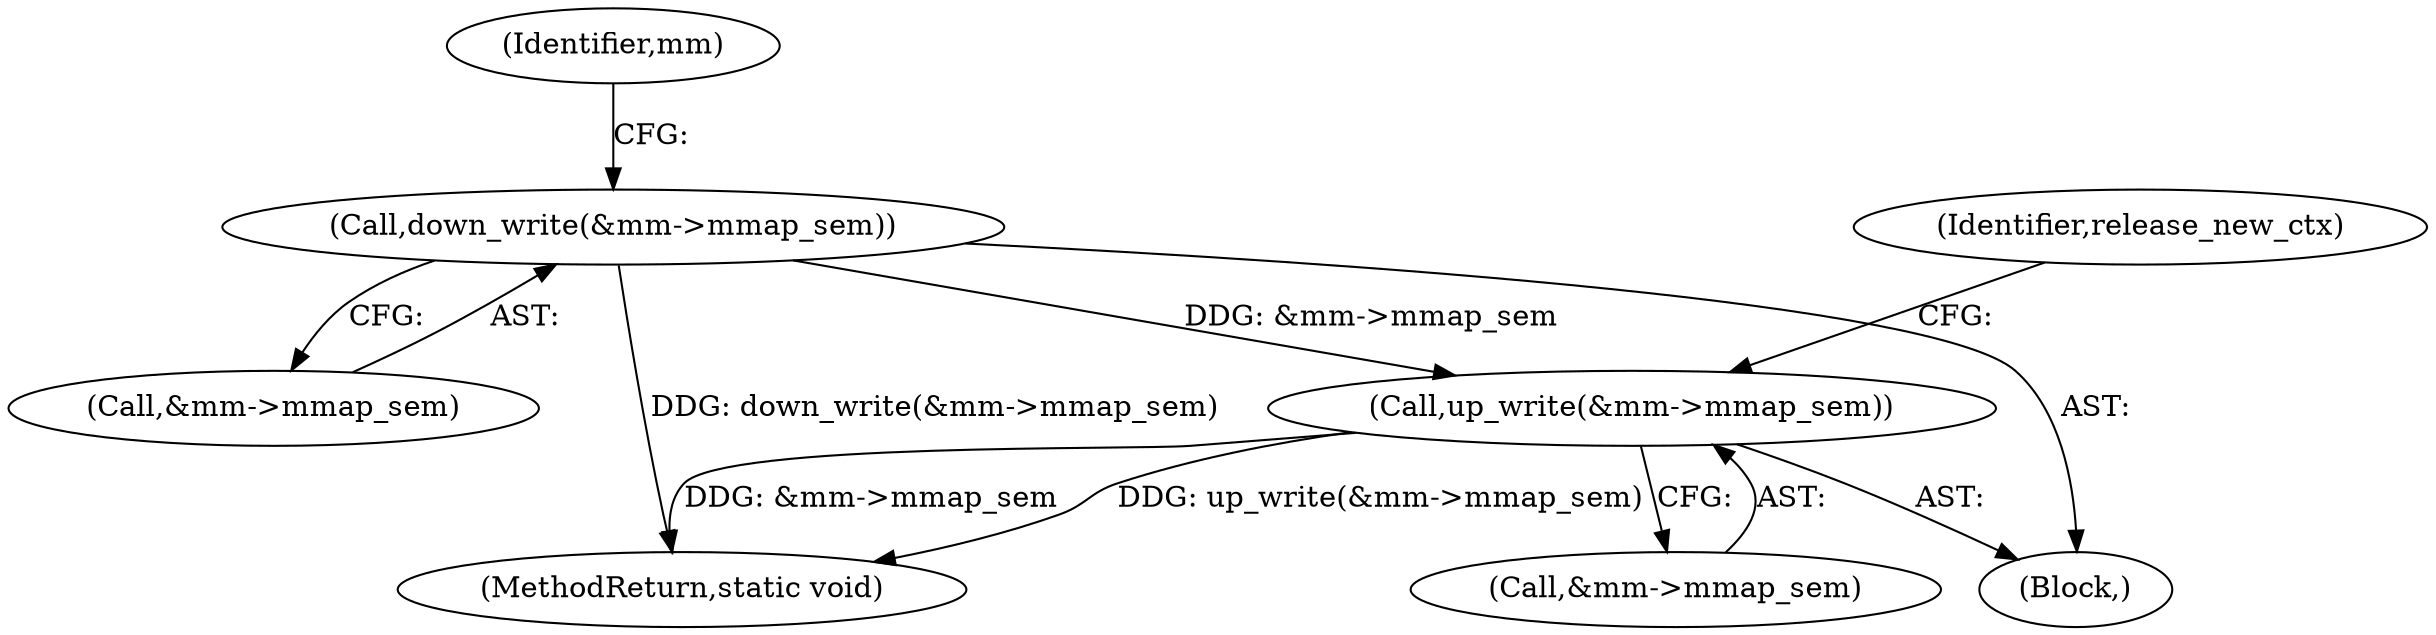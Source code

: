 digraph "0_linux_04f5866e41fb70690e28397487d8bd8eea7d712a_1@API" {
"1000285" [label="(Call,up_write(&mm->mmap_sem))"];
"1000242" [label="(Call,down_write(&mm->mmap_sem))"];
"1000300" [label="(MethodReturn,static void)"];
"1000286" [label="(Call,&mm->mmap_sem)"];
"1000243" [label="(Call,&mm->mmap_sem)"];
"1000285" [label="(Call,up_write(&mm->mmap_sem))"];
"1000291" [label="(Identifier,release_new_ctx)"];
"1000250" [label="(Identifier,mm)"];
"1000242" [label="(Call,down_write(&mm->mmap_sem))"];
"1000234" [label="(Block,)"];
"1000285" -> "1000234"  [label="AST: "];
"1000285" -> "1000286"  [label="CFG: "];
"1000286" -> "1000285"  [label="AST: "];
"1000291" -> "1000285"  [label="CFG: "];
"1000285" -> "1000300"  [label="DDG: &mm->mmap_sem"];
"1000285" -> "1000300"  [label="DDG: up_write(&mm->mmap_sem)"];
"1000242" -> "1000285"  [label="DDG: &mm->mmap_sem"];
"1000242" -> "1000234"  [label="AST: "];
"1000242" -> "1000243"  [label="CFG: "];
"1000243" -> "1000242"  [label="AST: "];
"1000250" -> "1000242"  [label="CFG: "];
"1000242" -> "1000300"  [label="DDG: down_write(&mm->mmap_sem)"];
}
